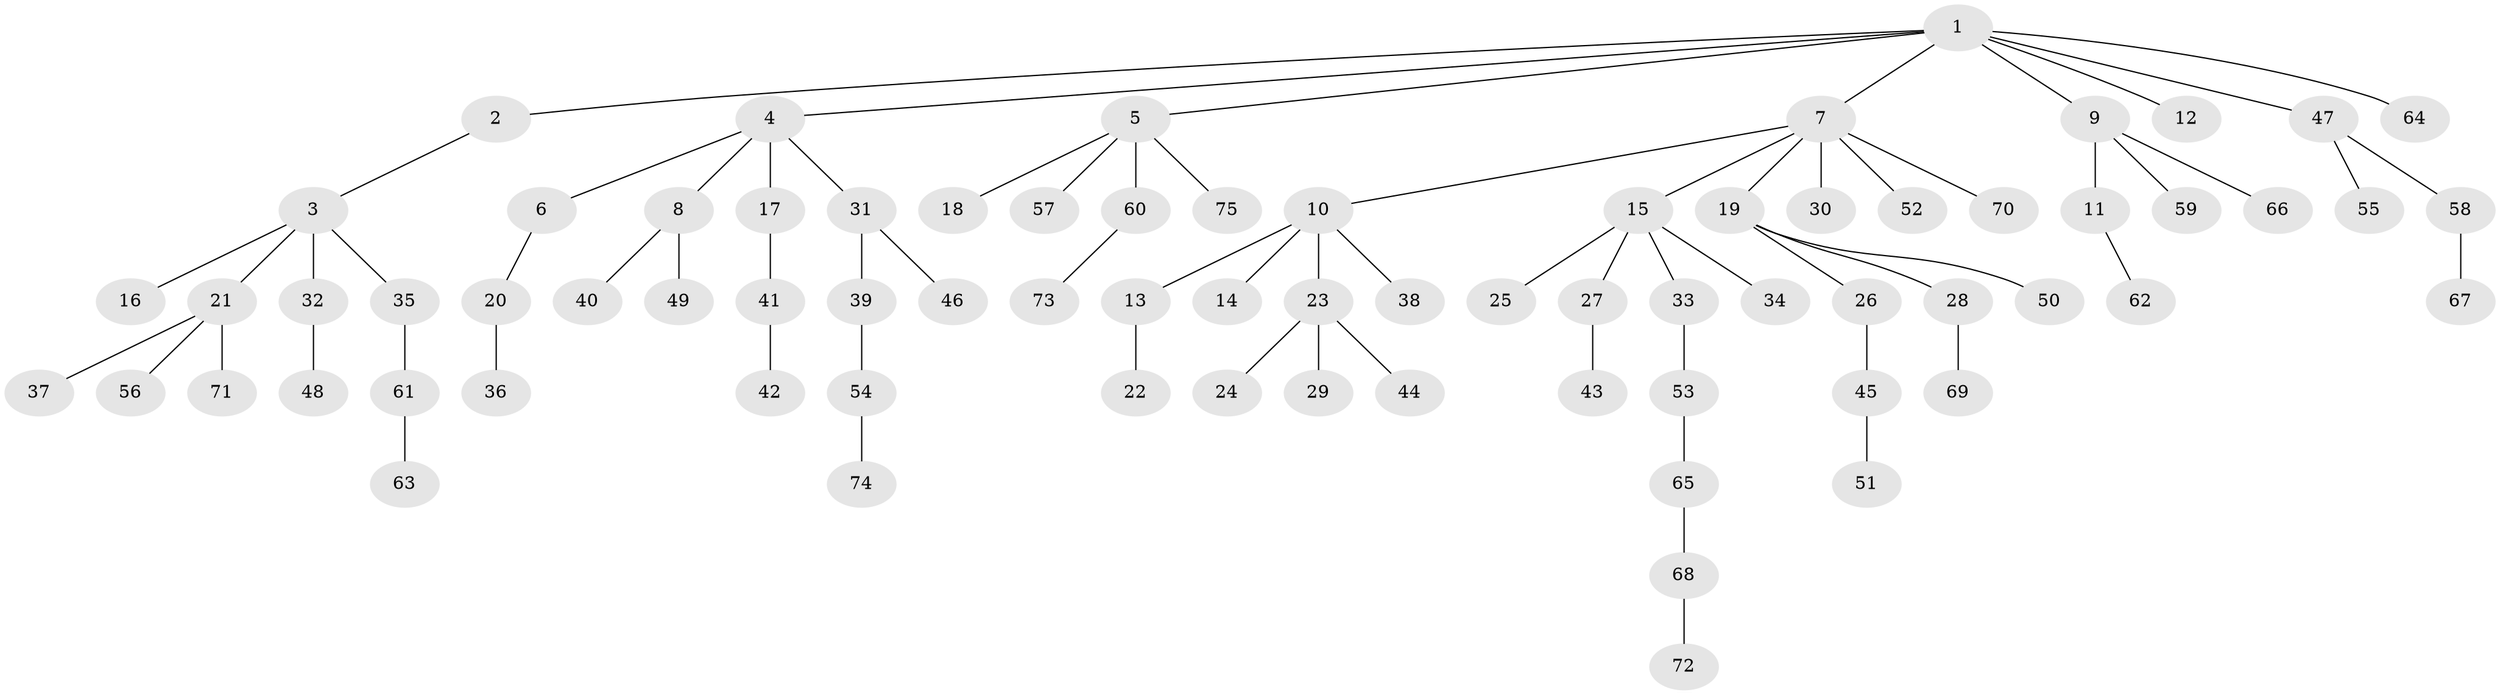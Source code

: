 // coarse degree distribution, {1: 0.7567567567567568, 5: 0.02702702702702703, 2: 0.16216216216216217, 4: 0.02702702702702703, 23: 0.02702702702702703}
// Generated by graph-tools (version 1.1) at 2025/55/03/04/25 21:55:48]
// undirected, 75 vertices, 74 edges
graph export_dot {
graph [start="1"]
  node [color=gray90,style=filled];
  1;
  2;
  3;
  4;
  5;
  6;
  7;
  8;
  9;
  10;
  11;
  12;
  13;
  14;
  15;
  16;
  17;
  18;
  19;
  20;
  21;
  22;
  23;
  24;
  25;
  26;
  27;
  28;
  29;
  30;
  31;
  32;
  33;
  34;
  35;
  36;
  37;
  38;
  39;
  40;
  41;
  42;
  43;
  44;
  45;
  46;
  47;
  48;
  49;
  50;
  51;
  52;
  53;
  54;
  55;
  56;
  57;
  58;
  59;
  60;
  61;
  62;
  63;
  64;
  65;
  66;
  67;
  68;
  69;
  70;
  71;
  72;
  73;
  74;
  75;
  1 -- 2;
  1 -- 4;
  1 -- 5;
  1 -- 7;
  1 -- 9;
  1 -- 12;
  1 -- 47;
  1 -- 64;
  2 -- 3;
  3 -- 16;
  3 -- 21;
  3 -- 32;
  3 -- 35;
  4 -- 6;
  4 -- 8;
  4 -- 17;
  4 -- 31;
  5 -- 18;
  5 -- 57;
  5 -- 60;
  5 -- 75;
  6 -- 20;
  7 -- 10;
  7 -- 15;
  7 -- 19;
  7 -- 30;
  7 -- 52;
  7 -- 70;
  8 -- 40;
  8 -- 49;
  9 -- 11;
  9 -- 59;
  9 -- 66;
  10 -- 13;
  10 -- 14;
  10 -- 23;
  10 -- 38;
  11 -- 62;
  13 -- 22;
  15 -- 25;
  15 -- 27;
  15 -- 33;
  15 -- 34;
  17 -- 41;
  19 -- 26;
  19 -- 28;
  19 -- 50;
  20 -- 36;
  21 -- 37;
  21 -- 56;
  21 -- 71;
  23 -- 24;
  23 -- 29;
  23 -- 44;
  26 -- 45;
  27 -- 43;
  28 -- 69;
  31 -- 39;
  31 -- 46;
  32 -- 48;
  33 -- 53;
  35 -- 61;
  39 -- 54;
  41 -- 42;
  45 -- 51;
  47 -- 55;
  47 -- 58;
  53 -- 65;
  54 -- 74;
  58 -- 67;
  60 -- 73;
  61 -- 63;
  65 -- 68;
  68 -- 72;
}
